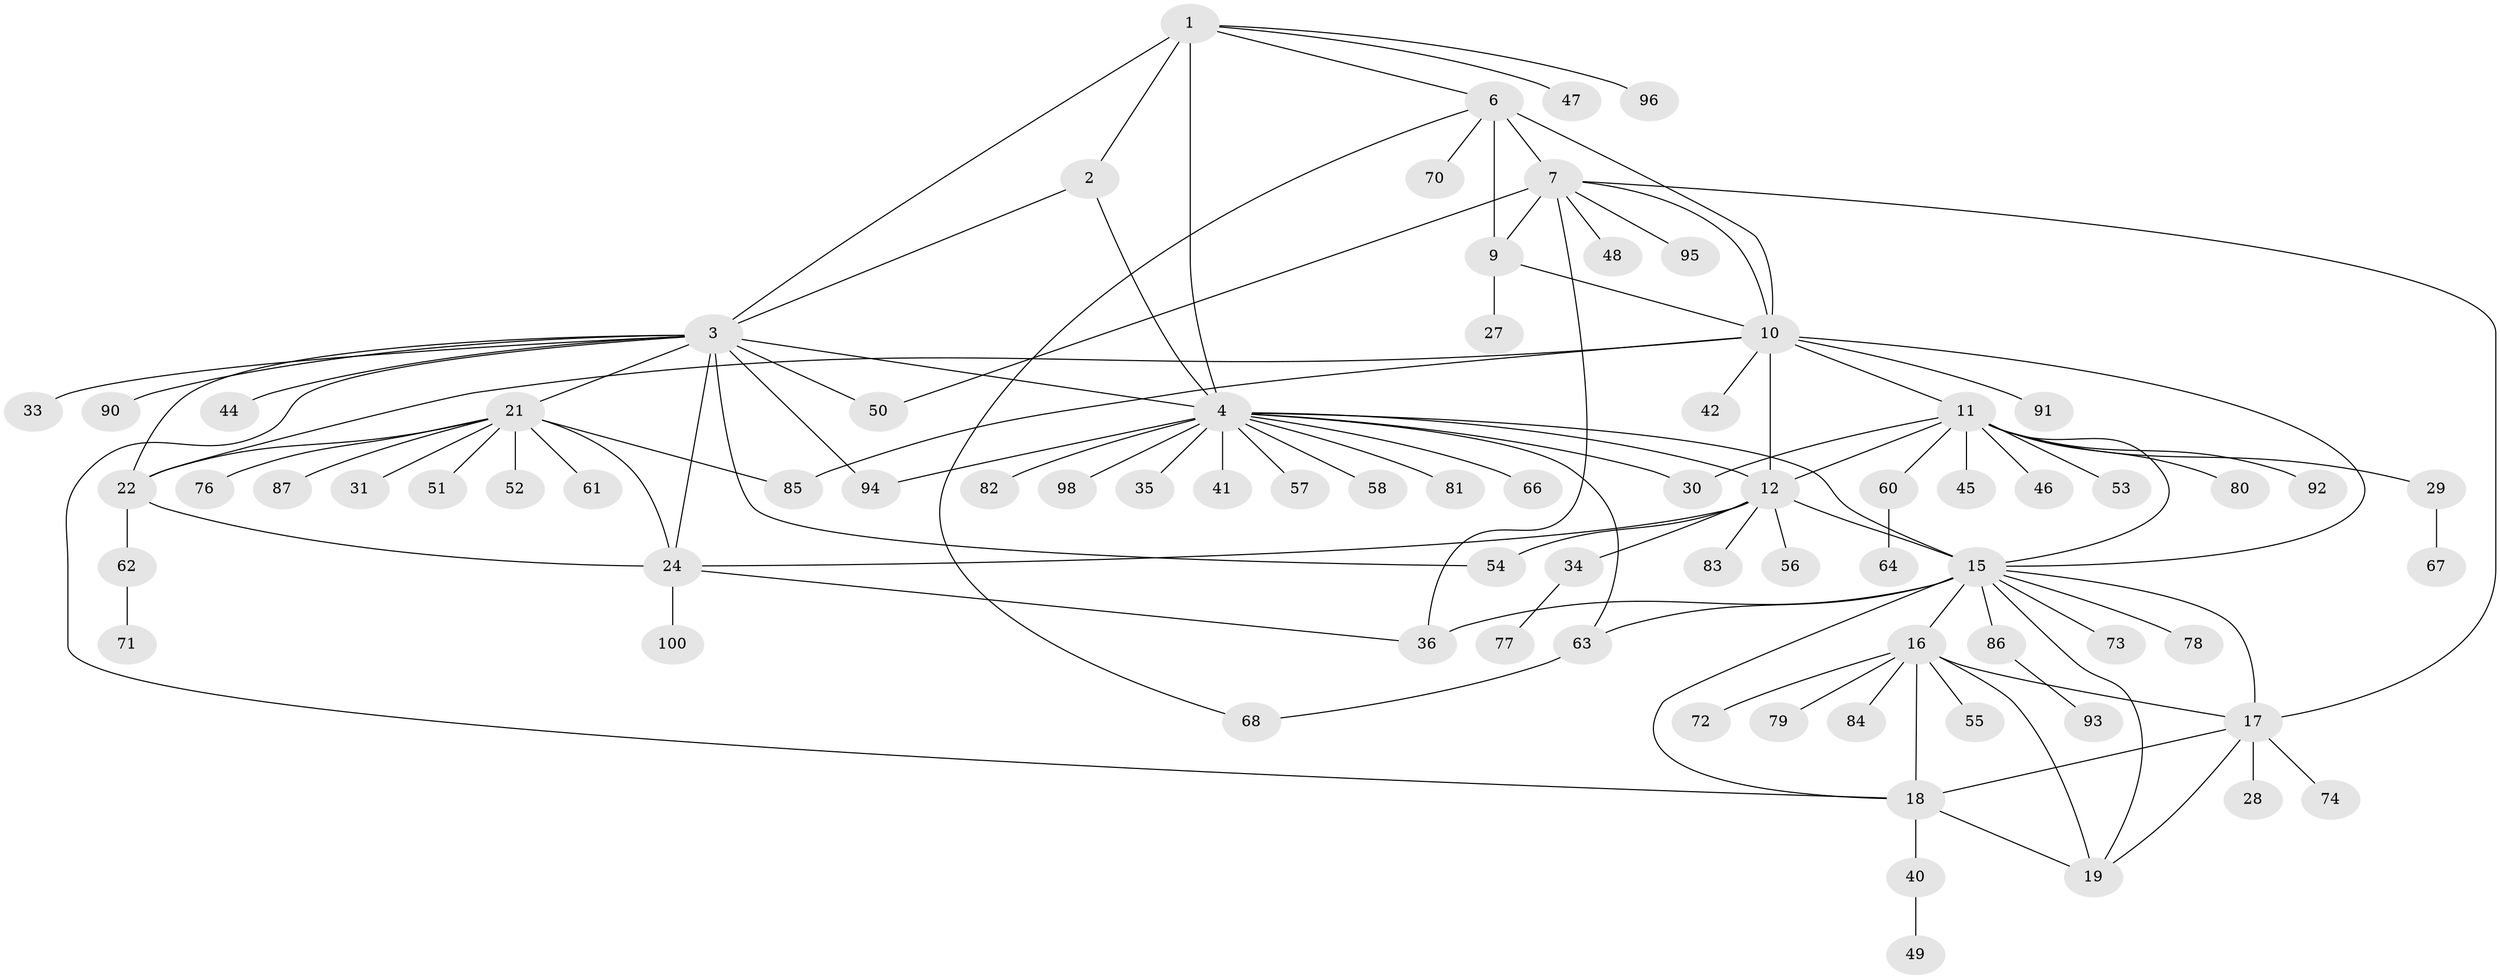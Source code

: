 // Generated by graph-tools (version 1.1) at 2025/24/03/03/25 07:24:16]
// undirected, 79 vertices, 111 edges
graph export_dot {
graph [start="1"]
  node [color=gray90,style=filled];
  1 [super="+5"];
  2;
  3 [super="+25"];
  4 [super="+32"];
  6 [super="+8"];
  7 [super="+65"];
  9;
  10 [super="+14"];
  11 [super="+38"];
  12 [super="+13"];
  15 [super="+20"];
  16 [super="+88"];
  17 [super="+26"];
  18 [super="+99"];
  19;
  21 [super="+23"];
  22 [super="+37"];
  24 [super="+39"];
  27;
  28;
  29;
  30;
  31;
  33;
  34 [super="+43"];
  35;
  36 [super="+75"];
  40;
  41;
  42;
  44;
  45;
  46;
  47;
  48;
  49;
  50;
  51;
  52;
  53;
  54 [super="+59"];
  55;
  56;
  57;
  58;
  60;
  61 [super="+69"];
  62;
  63;
  64;
  66;
  67;
  68;
  70;
  71;
  72;
  73;
  74;
  76;
  77;
  78;
  79;
  80;
  81;
  82;
  83;
  84 [super="+89"];
  85;
  86;
  87;
  90;
  91;
  92;
  93;
  94;
  95;
  96 [super="+97"];
  98;
  100;
  1 -- 2 [weight=2];
  1 -- 3 [weight=2];
  1 -- 4 [weight=2];
  1 -- 6;
  1 -- 96;
  1 -- 47;
  2 -- 3;
  2 -- 4;
  3 -- 4;
  3 -- 90;
  3 -- 33;
  3 -- 44;
  3 -- 18;
  3 -- 50;
  3 -- 21 [weight=2];
  3 -- 22;
  3 -- 24;
  3 -- 54 [weight=2];
  3 -- 94;
  4 -- 12;
  4 -- 30;
  4 -- 35;
  4 -- 41;
  4 -- 57;
  4 -- 58;
  4 -- 66;
  4 -- 81;
  4 -- 82;
  4 -- 94;
  4 -- 98;
  4 -- 63;
  4 -- 15;
  6 -- 7 [weight=2];
  6 -- 9 [weight=2];
  6 -- 10 [weight=2];
  6 -- 70;
  6 -- 68;
  7 -- 9;
  7 -- 10;
  7 -- 17;
  7 -- 48;
  7 -- 50;
  7 -- 95;
  7 -- 36;
  9 -- 10;
  9 -- 27;
  10 -- 22;
  10 -- 42;
  10 -- 85;
  10 -- 91;
  10 -- 11;
  10 -- 12 [weight=2];
  10 -- 15;
  11 -- 12 [weight=2];
  11 -- 15;
  11 -- 29;
  11 -- 30;
  11 -- 45;
  11 -- 46;
  11 -- 53;
  11 -- 80;
  11 -- 92;
  11 -- 60;
  12 -- 15 [weight=2];
  12 -- 24;
  12 -- 56;
  12 -- 34;
  12 -- 83;
  12 -- 54;
  15 -- 36;
  15 -- 63;
  15 -- 73;
  15 -- 78;
  15 -- 86;
  15 -- 16;
  15 -- 17;
  15 -- 18;
  15 -- 19;
  16 -- 17;
  16 -- 18;
  16 -- 19;
  16 -- 55;
  16 -- 72;
  16 -- 79;
  16 -- 84;
  17 -- 18;
  17 -- 19;
  17 -- 28;
  17 -- 74;
  18 -- 19;
  18 -- 40;
  21 -- 22 [weight=2];
  21 -- 24 [weight=2];
  21 -- 31;
  21 -- 52;
  21 -- 61;
  21 -- 87;
  21 -- 51;
  21 -- 85;
  21 -- 76;
  22 -- 24;
  22 -- 62;
  24 -- 36;
  24 -- 100;
  29 -- 67;
  34 -- 77;
  40 -- 49;
  60 -- 64;
  62 -- 71;
  63 -- 68;
  86 -- 93;
}
